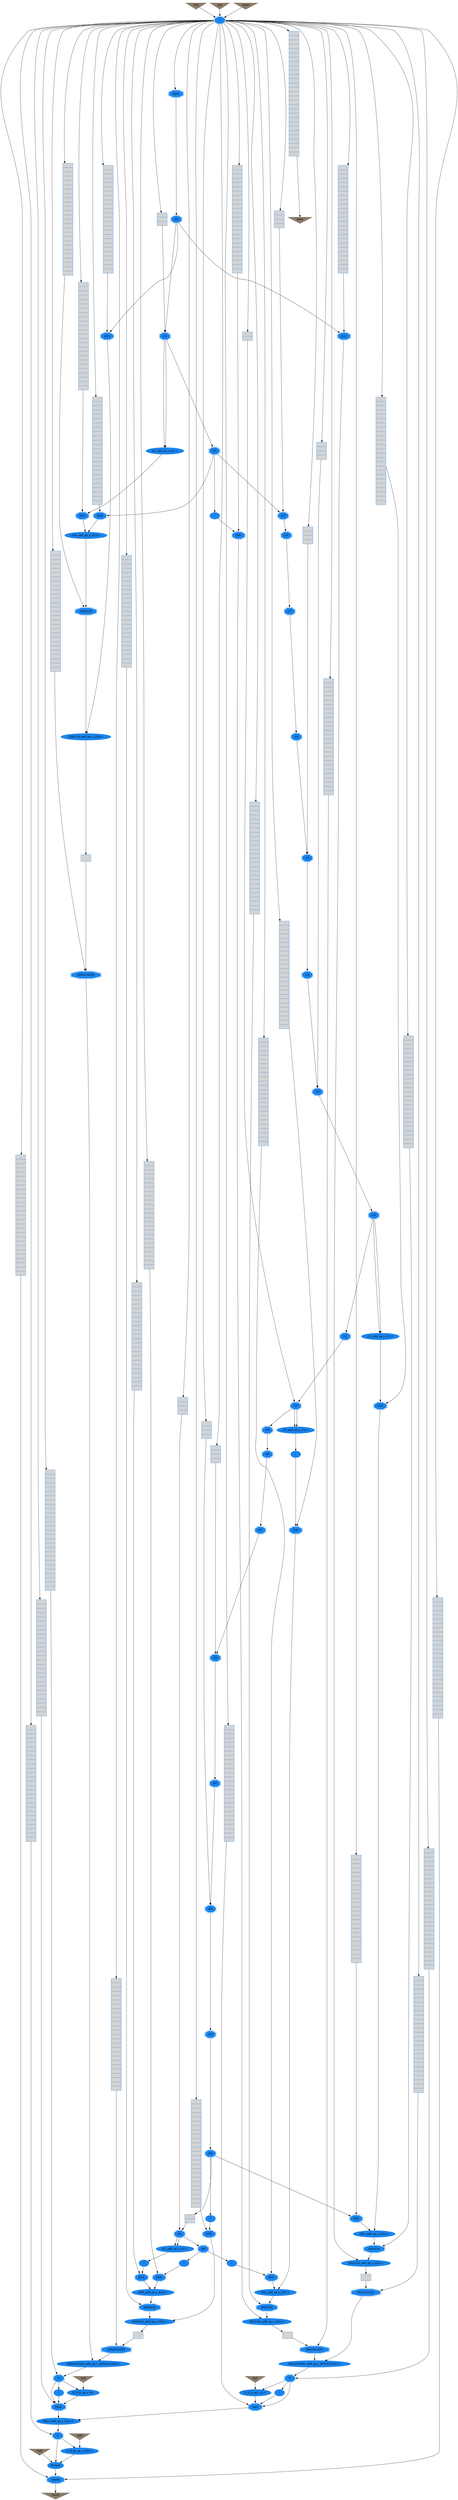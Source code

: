 digraph sobel_alt {
	// Components (Nodes)
	node [shape=ellipse, style=filled, color=dodgerblue2];
	"c100" [color=bisque4 shape=invtriangle label="0x0"];
	"V" [label="V" shape=doubleoctagon  color=dodgerblue2 ];
	"i02vi12v_add_op_s_i22v_delay_op_1" [label="{}" shape=record fillcolor=lightgray  color=dodgerblue2 ];
	"H" [label="H" shape=doubleoctagon  color=dodgerblue2 ];
	"i20hi21h_add_op_s_i22h_delay_op_1" [label="{}" shape=record fillcolor=lightgray  color=dodgerblue2 ];
	"c119" [label="{|||||||||||||||||||||||||}" shape=record fillcolor=lightgray  color=dodgerblue2 ];
	"c104" [color=bisque4 shape=invtriangle label="0xff"];
	"i20hi21hi22h" [label="i20hi21hi22h" shape=doubleoctagon  color=dodgerblue2 ];
	"output" [label="output" shape=doubleoctagon  color=dodgerblue2 ];
	"i08" [label="i08" shape=doubleoctagon  color=dodgerblue2 ];
	"i21_add_op_s_i21" [label="i21_add_op_s_i21:+"  color=dodgerblue2 ];
	"c123" [label="{||||||||||||||||||||||||||}" shape=record fillcolor=lightgray  color=dodgerblue2 ];
	"c121" [label="{|||||||||||||||||||||||||||}" shape=record fillcolor=lightgray  color=dodgerblue2 ];
	"c125" [label="{|||||||||||||||||||||||||||}" shape=record fillcolor=lightgray  color=dodgerblue2 ];
	"i00hi01hi02h" [label="i00hi01hi02h" shape=doubleoctagon  color=dodgerblue2 ];
	"i_step_delay_op_25______" [label="{||||||||||||||||||||||||}" shape=record fillcolor=lightgray  color=dodgerblue2 ];
	"i_step_delay_op_25_____" [label="{||||||||||||||||||||||||}" shape=record fillcolor=lightgray  color=dodgerblue2 ];
	"i10_add_op_s_i10_neg_op_s" [label="!"  color=dodgerblue2 ];
	"O" [label="O" shape=doubleoctagon  color=dodgerblue2 ];
	"Otrunk" [label="Otrunk"  color=dodgerblue2 ];
	"i00vi10v_add_op_s_i20v_delay_op_1" [label="{}" shape=record fillcolor=lightgray  color=dodgerblue2 ];
	"i20v" [label="i20v" shape=doubleoctagon  color=dodgerblue2 ];
	"c102" [color=bisque4 shape=invtriangle label="0x0"];
	"c117" [label="{|||||||||||||||||||||||||}" shape=record fillcolor=lightgray  color=dodgerblue2 ];
	"i20h" [label="i20h" shape=doubleoctagon  color=dodgerblue2 ];
	"c106" [label="{|||||||||||||||||||||||||||}" shape=record fillcolor=lightgray  color=dodgerblue2 ];
	"i" [label="i" shape=doubleoctagon  color=dodgerblue2 ];
	"i20hi21h" [label="i20hi21h" shape=doubleoctagon  color=dodgerblue2 ];
	"i02vi12vi22v" [label="i02vi12vi22v" shape=doubleoctagon  color=dodgerblue2 ];
	"i00vi10vi20v" [label="i00vi10vi20v" shape=doubleoctagon  color=dodgerblue2 ];
	"i02v_add_op_s_i12v" [label="i02v_add_op_s_i12v:+"  color=dodgerblue2 ];
	"i00hi01h_add_op_s_i02h_delay_op_1" [label="{}" shape=record fillcolor=lightgray  color=dodgerblue2 ];
	"i14" [label="i14" shape=doubleoctagon  color=dodgerblue2 ];
	"i11" [label="i11" shape=doubleoctagon  color=dodgerblue2 ];
	"V_neg_op_s" [label="!"  color=dodgerblue2 ];
	"i05" [label="i05" shape=doubleoctagon  color=dodgerblue2 ];
	"c111" [label="{|||}" shape=record fillcolor=lightgray  color=dodgerblue2 ];
	"c126" [label="{||||||||||||||||||||||||||}" shape=record fillcolor=lightgray  color=dodgerblue2 ];
	"i02" [label="i02" shape=doubleoctagon  color=dodgerblue2 ];
	"c115" [label="{|||}" shape=record fillcolor=lightgray  color=dodgerblue2 ];
	"i_step_delay_op_25_" [label="{||||||||||||||||||||||||}" shape=record fillcolor=lightgray  color=dodgerblue2 ];
	"i01_add_op_s_i01" [label="i01_add_op_s_i01:+"  color=dodgerblue2 ];
	"i00_neg_op_s" [label="!"  color=dodgerblue2 ];
	"i_step_delay_op_25__" [label="{||||||||||||||||||||||||}" shape=record fillcolor=lightgray  color=dodgerblue2 ];
	"i20" [label="i20" shape=doubleoctagon  color=dodgerblue2 ];
	"init" [color=bisque4 shape=invtriangle label="init"];
	"result" [color=bisque4 shape=invtriangle label="result"];
	"i00hi01hi02h_add_op_s_i20hi21hi22h" [label="i00hi01hi02h_add_op_s_i20hi21hi22h:+"  color=dodgerblue2 ];
	"H_if_lt_op_s_0" [label="H_if_lt_op_s_0:<"  color=dodgerblue2 ];
	"c109" [label="{|||}" shape=record fillcolor=lightgray  color=dodgerblue2 ];
	"i16" [label="i16" shape=doubleoctagon  color=dodgerblue2 ];
	"Hpos_add_op_s_Vpos" [label="Hpos_add_op_s_Vpos:+"  color=dodgerblue2 ];
	"i00vi10v" [label="i00vi10v" shape=doubleoctagon  color=dodgerblue2 ];
	"Hpos" [label="Hpos" shape=doubleoctagon  color=dodgerblue2 ];
	"c128" [label="{||||||||||||||||||||||||||}" shape=record fillcolor=lightgray  color=dodgerblue2 ];
	"c113" [label="{|||}" shape=record fillcolor=lightgray  color=dodgerblue2 ];
	"i02v" [label="i02v" shape=doubleoctagon  color=dodgerblue2 ];
	"i00" [label="i00" shape=doubleoctagon  color=dodgerblue2 ];
	"i00v" [label="i00v" shape=doubleoctagon  color=dodgerblue2 ];
	"i_step_delay_op_25________" [label="{||||||||||||||||||||||||}" shape=record fillcolor=lightgray  color=dodgerblue2 ];
	"c130" [label="{|}" shape=record fillcolor=lightgray  color=dodgerblue2 ];
	"i18" [label="i18" shape=doubleoctagon  color=dodgerblue2 ];
	"i_step_delay_op_25___________" [label="{||||||||||||||||||||||||}" shape=record fillcolor=lightgray  color=dodgerblue2 ];
	"i12_add_op_s_i12" [label="i12_add_op_s_i12:+"  color=dodgerblue2 ];
	"i00v_add_op_s_i10v" [label="i00v_add_op_s_i10v:+"  color=dodgerblue2 ];
	"i_step_delay_op_25___" [label="{||||||||||||||||||||||||}" shape=record fillcolor=lightgray  color=dodgerblue2 ];
	"c122" [label="{||||||||||||||||||||||||||}" shape=record fillcolor=lightgray  color=dodgerblue2 ];
	"i22h" [label="i22h" shape=doubleoctagon  color=dodgerblue2 ];
	"i00h" [label="i00h" shape=doubleoctagon  color=dodgerblue2 ];
	"c118" [label="{|||||||||||||||||||||||||}" shape=record fillcolor=lightgray  color=dodgerblue2 ];
	"c107" [label="{|||||||||||||||||||||||||||}" shape=record fillcolor=lightgray  color=dodgerblue2 ];
	"i01h" [label="i01h" shape=doubleoctagon  color=dodgerblue2 ];
	"c103" [color=bisque4 shape=invtriangle label="0x0"];
	"i09" [label="i09" shape=doubleoctagon  color=dodgerblue2 ];
	"i10" [label="i10" shape=doubleoctagon  color=dodgerblue2 ];
	"i00vi10v_add_op_s_i20v" [label="i00vi10v_add_op_s_i20v:+"  color=dodgerblue2 ];
	"i20hi21h_add_op_s_i22h" [label="i20hi21h_add_op_s_i22h:+"  color=dodgerblue2 ];
	"i02vi12v_add_op_s_i22v" [label="i02vi12v_add_op_s_i22v:+"  color=dodgerblue2 ];
	"i00hi01h_add_op_s_i02h" [label="i00hi01h_add_op_s_i02h:+"  color=dodgerblue2 ];
	"c120" [label="{|||||||||||||||||||||||||}" shape=record fillcolor=lightgray  color=dodgerblue2 ];
	"i12v" [label="i12v" shape=doubleoctagon  color=dodgerblue2 ];
	"c124" [label="{|||||||||||||||||||||||||||}" shape=record fillcolor=lightgray  color=dodgerblue2 ];
	"i10v" [label="i10v" shape=doubleoctagon  color=dodgerblue2 ];
	"i07" [label="i07" shape=doubleoctagon  color=dodgerblue2 ];
	"c105" [color=bisque4 shape=invtriangle label="0xff"];
	"i22v" [label="i22v" shape=doubleoctagon  color=dodgerblue2 ];
	"i21h" [label="i21h" shape=doubleoctagon  color=dodgerblue2 ];
	"i00hi01h" [label="i00hi01h" shape=doubleoctagon  color=dodgerblue2 ];
	"i19" [label="i19" shape=doubleoctagon  color=dodgerblue2 ];
	"i02h" [label="i02h" shape=doubleoctagon  color=dodgerblue2 ];
	"c101" [color=bisque4 shape=invtriangle label="0x4e"];
	"O_if_gt_op_s_255" [label="O_if_gt_op_s_255:>"  color=dodgerblue2 ];
	"i_step_delay_op_25____" [label="{||||||||||||||||||||||||}" shape=record fillcolor=lightgray  color=dodgerblue2 ];
	"i_step_delay_op_25_______" [label="{||||||||||||||||||||||||}" shape=record fillcolor=lightgray  color=dodgerblue2 ];
	"i00_neg_op_s_" [label="!"  color=dodgerblue2 ];
	"i10_add_op_s_i10" [label="i10_add_op_s_i10:+"  color=dodgerblue2 ];
	"i01_add_op_s_i01_neg_op_s" [label="!"  color=dodgerblue2 ];
	"i03" [label="i03" shape=doubleoctagon  color=dodgerblue2 ];
	"i02vi12v" [label="i02vi12v" shape=doubleoctagon  color=dodgerblue2 ];
	"c129" [label="{||||||||||||||||||||||||||||}" shape=record fillcolor=lightgray  color=dodgerblue2 ];
	"c114" [label="{|||}" shape=record fillcolor=lightgray  color=dodgerblue2 ];
	"i22" [label="i22" shape=doubleoctagon  color=dodgerblue2 ];
	"i17" [label="i17" shape=doubleoctagon  color=dodgerblue2 ];
	"i12" [label="i12" shape=doubleoctagon  color=dodgerblue2 ];
	"i15" [label="i15" shape=doubleoctagon  color=dodgerblue2 ];
	"c110" [label="{|||}" shape=record fillcolor=lightgray  color=dodgerblue2 ];
	"c108" [label="{||}" shape=record fillcolor=lightgray  color=dodgerblue2 ];
	"i13" [label="i13" shape=doubleoctagon  color=dodgerblue2 ];
	"i_step_delay_op_25__________" [label="{||||||||||||||||||||||||}" shape=record fillcolor=lightgray  color=dodgerblue2 ];
	"i_step_delay_op_25_________" [label="{||||||||||||||||||||||||}" shape=record fillcolor=lightgray  color=dodgerblue2 ];
	"i20h_add_op_s_i21h" [label="i20h_add_op_s_i21h:+"  color=dodgerblue2 ];
	"i00h_add_op_s_i01h" [label="i00h_add_op_s_i01h:+"  color=dodgerblue2 ];
	"i20_neg_op_s" [label="!"  color=dodgerblue2 ];
	"i02_neg_op_s" [label="!"  color=dodgerblue2 ];
	"i_step_delay_op_25" [label="{||||||||||||||||||||||||}" shape=record fillcolor=lightgray  color=dodgerblue2 ];
	"c127" [label="{||||||||||||||||||||||||||}" shape=record fillcolor=lightgray  color=dodgerblue2 ];
	"i04" [label="i04" shape=doubleoctagon  color=dodgerblue2 ];
	"c116" [label="{|||||||||||||||||||||||||}" shape=record fillcolor=lightgray  color=dodgerblue2 ];
	"c112" [label="{|}" shape=record fillcolor=lightgray  color=dodgerblue2 ];
	"i01" [label="i01" shape=doubleoctagon  color=dodgerblue2 ];
	"i06" [label="i06" shape=doubleoctagon  color=dodgerblue2 ];
	"V_if_lt_op_s_0" [label="V_if_lt_op_s_0:<"  color=dodgerblue2 ];
	"H_neg_op_s" [label="!"  color=dodgerblue2 ];
	"Vpos" [label="Vpos" shape=doubleoctagon  color=dodgerblue2 ];
	"i00vi10vi20v_add_op_s_i02vi12vi22v" [label="i00vi10vi20v_add_op_s_i02vi12vi22v:+"  color=dodgerblue2 ];
	"input" [label="input" shape=doubleoctagon  color=dodgerblue2 ];
	"i21" [label="i21" shape=doubleoctagon  color=dodgerblue2 ];
	"done" [color=bisque4 shape=invtriangle label="done"];

	// Signals (Edges)
	"c126" -> "Hpos"
	"c100" -> "i"
	"i" -> "c119":input
	"i02vi12v" -> "i02vi12v_add_op_s_i22v"
	"i15" -> "i14"
	"i02h" -> "i00hi01h_add_op_s_i02h"
	"i11" -> "i10"
	"i02v" -> "i02v_add_op_s_i12v"
	"V_if_lt_op_s_0" -> "Vpos"
	"i00hi01hi02h" -> "i00hi01hi02h_add_op_s_i20hi21hi22h"
	"c128" -> "O"
	"i" -> "i_step_delay_op_25____":input
	"i01" -> "i01_add_op_s_i01"
	"i01_add_op_s_i01_neg_op_s" -> "i01h"
	"i_step_delay_op_25________" -> "i20v"
	"Vpos" -> "Hpos_add_op_s_Vpos"
	"V" -> "Vpos"
	"O" -> "Otrunk"
	"i17" -> "i16"
	"i" -> "c117":input
	"i" -> "c116":input
	"i12" -> "i12_add_op_s_i12"
	"i02" -> "i02v"
	"i" -> "i_step_delay_op_25__________":input
	"i13" -> "i12"
	"i" -> "c118":input
	"i09" -> "i08"
	"c125" -> "V"
	"i02v_add_op_s_i12v" -> "i02vi12v"
	"i" -> "c120":input
	"i00_neg_op_s" -> "i00h"
	"i02vi12v_add_op_s_i22v" -> "i02vi12v_add_op_s_i22v_delay_op_1":input
	"c103" -> "V_if_lt_op_s_0"
	"i01_add_op_s_i01" -> "i01_add_op_s_i01_neg_op_s"
	"c127" -> "Vpos"
	"i00hi01hi02h_add_op_s_i20hi21hi22h" -> "H"
	"i00" -> "i00_neg_op_s_"
	"i22" -> "i22h"
	"i_step_delay_op_25____" -> "i21h"
	"i00_neg_op_s_" -> "i00v"
	"c107" -> "output"
	"c108" -> "i21"
	"c109" -> "i19"
	"c110" -> "i15"
	"i00v_add_op_s_i10v" -> "i00vi10v"
	"i21h" -> "i20h_add_op_s_i21h"
	"i04" -> "i03"
	"i00" -> "i00_neg_op_s"
	"i00vi10v" -> "i00vi10v_add_op_s_i20v"
	"c129" -> "done"
	"c124" -> "H"
	"i" -> "i_step_delay_op_25__":input
	"c102" -> "H_if_lt_op_s_0"
	"O" -> "O_if_gt_op_s_255"
	"i20" -> "i20h"
	"H" -> "Hpos"
	"i_step_delay_op_25_______" -> "i10v"
	"i" -> "i_step_delay_op_25_______":input
	"i10" -> "i10_add_op_s_i10"
	"i" -> "i_step_delay_op_25________":input
	"i" -> "c112":input
	"i" -> "c113":input
	"i19" -> "i18"
	"i21" -> "i20"
	"input" -> "i22"
	"c101" -> "i"
	"i" -> "c115":input
	"i" -> "c114":input
	"i00hi01h_add_op_s_i02h" -> "i00hi01h_add_op_s_i02h_delay_op_1":input
	"i20hi21h" -> "i20hi21h_add_op_s_i22h"
	"c130" -> "i01"
	"c123" -> "i02vi12vi22v"
	"i00vi10vi20v_add_op_s_i02vi12vi22v" -> "V"
	"i00vi10v_add_op_s_i20v" -> "i00vi10v_add_op_s_i20v_delay_op_1":input
	"i06" -> "i05"
	"i20hi21h_add_op_s_i22h" -> "i20hi21h_add_op_s_i22h_delay_op_1":input
	"c105" -> "Otrunk"
	"H_if_lt_op_s_0" -> "Hpos"
	"i_step_delay_op_25______" -> "i00v"
	"i21" -> "i21_add_op_s_i21"
	"i_step_delay_op_25__" -> "i02h"
	"i" -> "i_step_delay_op_25___________":input
	"output" -> "result"
	"Otrunk" -> "output"
	"c106" -> "output"
	"i08" -> "i07"
	"c121" -> "i20hi21hi22h"
	"c120" -> "i00hi01hi02h"
	"i01h" -> "i00h_add_op_s_i01h"
	"i_step_delay_op_25___________" -> "i22v"
	"c122" -> "i00vi10vi20v"
	"i00v" -> "i00v_add_op_s_i10v"
	"i" -> "c108":input
	"i20_neg_op_s" -> "i20v"
	"Hpos" -> "Hpos_add_op_s_Vpos"
	"i" -> "i_step_delay_op_25______":input
	"i" -> "i_step_delay_op_25_____":input
	"V" -> "V_neg_op_s"
	"i" -> "c128":input
	"i00vi10vi20v" -> "i00vi10vi20v_add_op_s_i02vi12vi22v"
	"i_step_delay_op_25" -> "i00h"
	"i02vi12v_add_op_s_i22v_delay_op_1" -> "i02vi12vi22v"
	"i" -> "i_step_delay_op_25_":input
	"i" -> "c126":input
	"i" -> "i_step_delay_op_25":input
	"i" -> "c125":input
	"i12v" -> "i02v_add_op_s_i12v"
	"i20h_add_op_s_i21h" -> "i20hi21h"
	"i" -> "c127":input
	"i00hi01h" -> "i00hi01h_add_op_s_i02h"
	"i" -> "c111":input
	"i20h" -> "i20h_add_op_s_i21h"
	"i" -> "c110":input
	"i" -> "c109":input
	"V_neg_op_s" -> "Vpos"
	"i" -> "c107":input
	"i_step_delay_op_25_____" -> "i22h"
	"Hpos_add_op_s_Vpos" -> "O"
	"i01" -> "i01_add_op_s_i01"
	"i_step_delay_op_25_" -> "i01h"
	"i20hi21hi22h" -> "i00hi01hi02h_add_op_s_i20hi21hi22h"
	"init" -> "i"
	"i21_add_op_s_i21" -> "i21h"
	"i12" -> "i11"
	"i16" -> "i15"
	"i10" -> "i09"
	"i14" -> "i13"
	"c118" -> "i20hi21h"
	"c119" -> "i02vi12v"
	"i22v" -> "i02vi12v_add_op_s_i22v"
	"i00vi10v_add_op_s_i20v_delay_op_1" -> "i00vi10vi20v"
	"i" -> "i_step_delay_op_25_________":input
	"i12_add_op_s_i12" -> "i12v"
	"i_step_delay_op_25_________" -> "i02v"
	"c117" -> "i00vi10v"
	"c116" -> "i00hi01h"
	"i12" -> "i12_add_op_s_i12"
	"c111" -> "i13"
	"i10_add_op_s_i10_neg_op_s" -> "i10v"
	"i" -> "c106":input
	"i" -> "i_step_delay_op_25___":input
	"i21" -> "i21_add_op_s_i21"
	"O_if_gt_op_s_255" -> "Otrunk"
	"H_neg_op_s" -> "Hpos"
	"i10" -> "i10_add_op_s_i10"
	"i01" -> "i00"
	"i07" -> "i06"
	"i05" -> "i04"
	"i" -> "c123":input
	"i" -> "c124":input
	"H" -> "H_if_lt_op_s_0"
	"i02vi12vi22v" -> "i00vi10vi20v_add_op_s_i02vi12vi22v"
	"i03" -> "i02"
	"i00h" -> "i00h_add_op_s_i01h"
	"i22" -> "i22v"
	"i10v" -> "i00v_add_op_s_i10v"
	"i" -> "c122":input
	"i" -> "c121":input
	"i00h_add_op_s_i01h" -> "i00hi01h"
	"c112" -> "i10"
	"i_step_delay_op_25__________" -> "i12v"
	"i20" -> "i20_neg_op_s"
	"i10_add_op_s_i10" -> "i10_add_op_s_i10_neg_op_s"
	"c104" -> "O_if_gt_op_s_255"
	"i02_neg_op_s" -> "i02h"
	"V" -> "V_if_lt_op_s_0"
	"H" -> "H_neg_op_s"
	"i_step_delay_op_25___" -> "i20h"
	"i02" -> "c130":input
	"i02" -> "i02_neg_op_s"
	"i" -> "c129":input
	"i20hi21h_add_op_s_i22h_delay_op_1" -> "i20hi21hi22h"
	"i22h" -> "i20hi21h_add_op_s_i22h"
	"i20v" -> "i00vi10v_add_op_s_i20v"
	"c115" -> "i01"
	"i00hi01h_add_op_s_i02h_delay_op_1" -> "i00hi01hi02h"
	"c114" -> "i04"
	"c113" -> "i06"
	"i18" -> "i17"
	"i20" -> "i19"
	"i22" -> "i21"
	"i" -> "input"
}